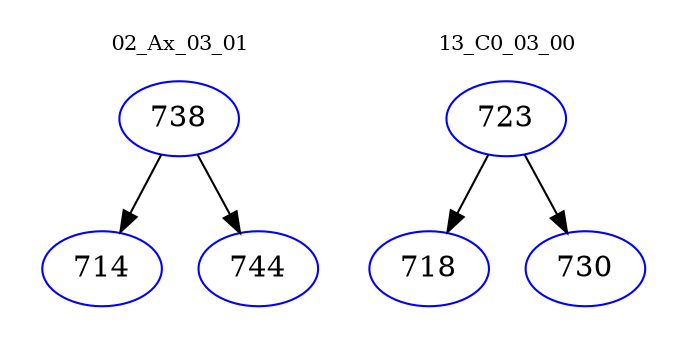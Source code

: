 digraph{
subgraph cluster_0 {
color = white
label = "02_Ax_03_01";
fontsize=10;
T0_738 [label="738", color="blue"]
T0_738 -> T0_714 [color="black"]
T0_714 [label="714", color="blue"]
T0_738 -> T0_744 [color="black"]
T0_744 [label="744", color="blue"]
}
subgraph cluster_1 {
color = white
label = "13_C0_03_00";
fontsize=10;
T1_723 [label="723", color="blue"]
T1_723 -> T1_718 [color="black"]
T1_718 [label="718", color="blue"]
T1_723 -> T1_730 [color="black"]
T1_730 [label="730", color="blue"]
}
}
